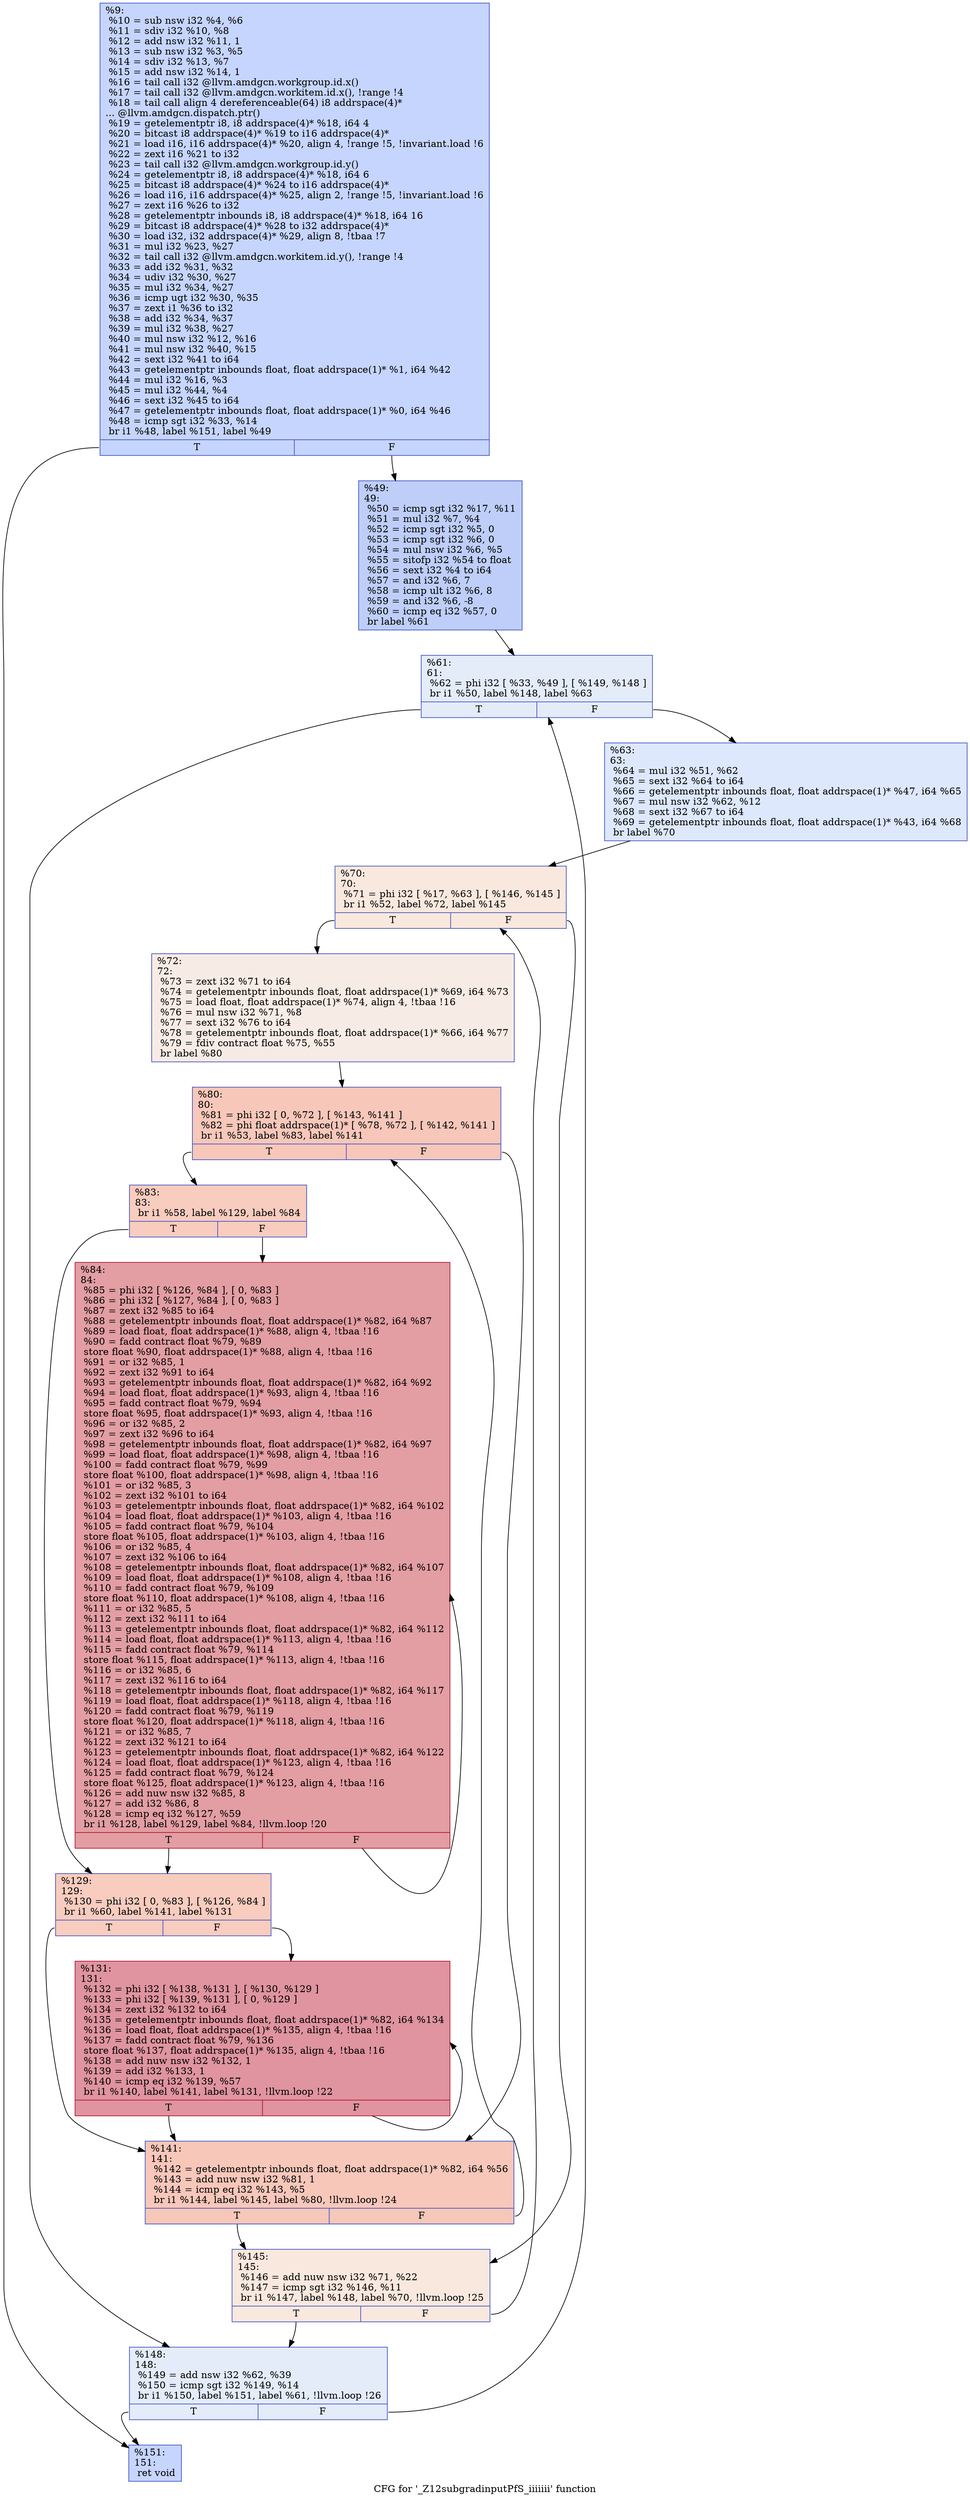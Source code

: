 digraph "CFG for '_Z12subgradinputPfS_iiiiiii' function" {
	label="CFG for '_Z12subgradinputPfS_iiiiiii' function";

	Node0x4aec2b0 [shape=record,color="#3d50c3ff", style=filled, fillcolor="#7ea1fa70",label="{%9:\l  %10 = sub nsw i32 %4, %6\l  %11 = sdiv i32 %10, %8\l  %12 = add nsw i32 %11, 1\l  %13 = sub nsw i32 %3, %5\l  %14 = sdiv i32 %13, %7\l  %15 = add nsw i32 %14, 1\l  %16 = tail call i32 @llvm.amdgcn.workgroup.id.x()\l  %17 = tail call i32 @llvm.amdgcn.workitem.id.x(), !range !4\l  %18 = tail call align 4 dereferenceable(64) i8 addrspace(4)*\l... @llvm.amdgcn.dispatch.ptr()\l  %19 = getelementptr i8, i8 addrspace(4)* %18, i64 4\l  %20 = bitcast i8 addrspace(4)* %19 to i16 addrspace(4)*\l  %21 = load i16, i16 addrspace(4)* %20, align 4, !range !5, !invariant.load !6\l  %22 = zext i16 %21 to i32\l  %23 = tail call i32 @llvm.amdgcn.workgroup.id.y()\l  %24 = getelementptr i8, i8 addrspace(4)* %18, i64 6\l  %25 = bitcast i8 addrspace(4)* %24 to i16 addrspace(4)*\l  %26 = load i16, i16 addrspace(4)* %25, align 2, !range !5, !invariant.load !6\l  %27 = zext i16 %26 to i32\l  %28 = getelementptr inbounds i8, i8 addrspace(4)* %18, i64 16\l  %29 = bitcast i8 addrspace(4)* %28 to i32 addrspace(4)*\l  %30 = load i32, i32 addrspace(4)* %29, align 8, !tbaa !7\l  %31 = mul i32 %23, %27\l  %32 = tail call i32 @llvm.amdgcn.workitem.id.y(), !range !4\l  %33 = add i32 %31, %32\l  %34 = udiv i32 %30, %27\l  %35 = mul i32 %34, %27\l  %36 = icmp ugt i32 %30, %35\l  %37 = zext i1 %36 to i32\l  %38 = add i32 %34, %37\l  %39 = mul i32 %38, %27\l  %40 = mul nsw i32 %12, %16\l  %41 = mul nsw i32 %40, %15\l  %42 = sext i32 %41 to i64\l  %43 = getelementptr inbounds float, float addrspace(1)* %1, i64 %42\l  %44 = mul i32 %16, %3\l  %45 = mul i32 %44, %4\l  %46 = sext i32 %45 to i64\l  %47 = getelementptr inbounds float, float addrspace(1)* %0, i64 %46\l  %48 = icmp sgt i32 %33, %14\l  br i1 %48, label %151, label %49\l|{<s0>T|<s1>F}}"];
	Node0x4aec2b0:s0 -> Node0x4af14e0;
	Node0x4aec2b0:s1 -> Node0x4af1570;
	Node0x4af1570 [shape=record,color="#3d50c3ff", style=filled, fillcolor="#6c8ff170",label="{%49:\l49:                                               \l  %50 = icmp sgt i32 %17, %11\l  %51 = mul i32 %7, %4\l  %52 = icmp sgt i32 %5, 0\l  %53 = icmp sgt i32 %6, 0\l  %54 = mul nsw i32 %6, %5\l  %55 = sitofp i32 %54 to float\l  %56 = sext i32 %4 to i64\l  %57 = and i32 %6, 7\l  %58 = icmp ult i32 %6, 8\l  %59 = and i32 %6, -8\l  %60 = icmp eq i32 %57, 0\l  br label %61\l}"];
	Node0x4af1570 -> Node0x4af1d60;
	Node0x4af1d60 [shape=record,color="#3d50c3ff", style=filled, fillcolor="#c1d4f470",label="{%61:\l61:                                               \l  %62 = phi i32 [ %33, %49 ], [ %149, %148 ]\l  br i1 %50, label %148, label %63\l|{<s0>T|<s1>F}}"];
	Node0x4af1d60:s0 -> Node0x4af1e50;
	Node0x4af1d60:s1 -> Node0x4af1f90;
	Node0x4af1f90 [shape=record,color="#3d50c3ff", style=filled, fillcolor="#b2ccfb70",label="{%63:\l63:                                               \l  %64 = mul i32 %51, %62\l  %65 = sext i32 %64 to i64\l  %66 = getelementptr inbounds float, float addrspace(1)* %47, i64 %65\l  %67 = mul nsw i32 %62, %12\l  %68 = sext i32 %67 to i64\l  %69 = getelementptr inbounds float, float addrspace(1)* %43, i64 %68\l  br label %70\l}"];
	Node0x4af1f90 -> Node0x4af2610;
	Node0x4af2610 [shape=record,color="#3d50c3ff", style=filled, fillcolor="#f2cab570",label="{%70:\l70:                                               \l  %71 = phi i32 [ %17, %63 ], [ %146, %145 ]\l  br i1 %52, label %72, label %145\l|{<s0>T|<s1>F}}"];
	Node0x4af2610:s0 -> Node0x4af2840;
	Node0x4af2610:s1 -> Node0x4af2700;
	Node0x4af2840 [shape=record,color="#3d50c3ff", style=filled, fillcolor="#ecd3c570",label="{%72:\l72:                                               \l  %73 = zext i32 %71 to i64\l  %74 = getelementptr inbounds float, float addrspace(1)* %69, i64 %73\l  %75 = load float, float addrspace(1)* %74, align 4, !tbaa !16\l  %76 = mul nsw i32 %71, %8\l  %77 = sext i32 %76 to i64\l  %78 = getelementptr inbounds float, float addrspace(1)* %66, i64 %77\l  %79 = fdiv contract float %75, %55\l  br label %80\l}"];
	Node0x4af2840 -> Node0x4af2e60;
	Node0x4af2e60 [shape=record,color="#3d50c3ff", style=filled, fillcolor="#ec7f6370",label="{%80:\l80:                                               \l  %81 = phi i32 [ 0, %72 ], [ %143, %141 ]\l  %82 = phi float addrspace(1)* [ %78, %72 ], [ %142, %141 ]\l  br i1 %53, label %83, label %141\l|{<s0>T|<s1>F}}"];
	Node0x4af2e60:s0 -> Node0x4af31c0;
	Node0x4af2e60:s1 -> Node0x4af2f60;
	Node0x4af31c0 [shape=record,color="#3d50c3ff", style=filled, fillcolor="#f08b6e70",label="{%83:\l83:                                               \l  br i1 %58, label %129, label %84\l|{<s0>T|<s1>F}}"];
	Node0x4af31c0:s0 -> Node0x4af3300;
	Node0x4af31c0:s1 -> Node0x4af3350;
	Node0x4af3350 [shape=record,color="#b70d28ff", style=filled, fillcolor="#be242e70",label="{%84:\l84:                                               \l  %85 = phi i32 [ %126, %84 ], [ 0, %83 ]\l  %86 = phi i32 [ %127, %84 ], [ 0, %83 ]\l  %87 = zext i32 %85 to i64\l  %88 = getelementptr inbounds float, float addrspace(1)* %82, i64 %87\l  %89 = load float, float addrspace(1)* %88, align 4, !tbaa !16\l  %90 = fadd contract float %79, %89\l  store float %90, float addrspace(1)* %88, align 4, !tbaa !16\l  %91 = or i32 %85, 1\l  %92 = zext i32 %91 to i64\l  %93 = getelementptr inbounds float, float addrspace(1)* %82, i64 %92\l  %94 = load float, float addrspace(1)* %93, align 4, !tbaa !16\l  %95 = fadd contract float %79, %94\l  store float %95, float addrspace(1)* %93, align 4, !tbaa !16\l  %96 = or i32 %85, 2\l  %97 = zext i32 %96 to i64\l  %98 = getelementptr inbounds float, float addrspace(1)* %82, i64 %97\l  %99 = load float, float addrspace(1)* %98, align 4, !tbaa !16\l  %100 = fadd contract float %79, %99\l  store float %100, float addrspace(1)* %98, align 4, !tbaa !16\l  %101 = or i32 %85, 3\l  %102 = zext i32 %101 to i64\l  %103 = getelementptr inbounds float, float addrspace(1)* %82, i64 %102\l  %104 = load float, float addrspace(1)* %103, align 4, !tbaa !16\l  %105 = fadd contract float %79, %104\l  store float %105, float addrspace(1)* %103, align 4, !tbaa !16\l  %106 = or i32 %85, 4\l  %107 = zext i32 %106 to i64\l  %108 = getelementptr inbounds float, float addrspace(1)* %82, i64 %107\l  %109 = load float, float addrspace(1)* %108, align 4, !tbaa !16\l  %110 = fadd contract float %79, %109\l  store float %110, float addrspace(1)* %108, align 4, !tbaa !16\l  %111 = or i32 %85, 5\l  %112 = zext i32 %111 to i64\l  %113 = getelementptr inbounds float, float addrspace(1)* %82, i64 %112\l  %114 = load float, float addrspace(1)* %113, align 4, !tbaa !16\l  %115 = fadd contract float %79, %114\l  store float %115, float addrspace(1)* %113, align 4, !tbaa !16\l  %116 = or i32 %85, 6\l  %117 = zext i32 %116 to i64\l  %118 = getelementptr inbounds float, float addrspace(1)* %82, i64 %117\l  %119 = load float, float addrspace(1)* %118, align 4, !tbaa !16\l  %120 = fadd contract float %79, %119\l  store float %120, float addrspace(1)* %118, align 4, !tbaa !16\l  %121 = or i32 %85, 7\l  %122 = zext i32 %121 to i64\l  %123 = getelementptr inbounds float, float addrspace(1)* %82, i64 %122\l  %124 = load float, float addrspace(1)* %123, align 4, !tbaa !16\l  %125 = fadd contract float %79, %124\l  store float %125, float addrspace(1)* %123, align 4, !tbaa !16\l  %126 = add nuw nsw i32 %85, 8\l  %127 = add i32 %86, 8\l  %128 = icmp eq i32 %127, %59\l  br i1 %128, label %129, label %84, !llvm.loop !20\l|{<s0>T|<s1>F}}"];
	Node0x4af3350:s0 -> Node0x4af3300;
	Node0x4af3350:s1 -> Node0x4af3350;
	Node0x4af3300 [shape=record,color="#3d50c3ff", style=filled, fillcolor="#f08b6e70",label="{%129:\l129:                                              \l  %130 = phi i32 [ 0, %83 ], [ %126, %84 ]\l  br i1 %60, label %141, label %131\l|{<s0>T|<s1>F}}"];
	Node0x4af3300:s0 -> Node0x4af2f60;
	Node0x4af3300:s1 -> Node0x4af23c0;
	Node0x4af23c0 [shape=record,color="#b70d28ff", style=filled, fillcolor="#b70d2870",label="{%131:\l131:                                              \l  %132 = phi i32 [ %138, %131 ], [ %130, %129 ]\l  %133 = phi i32 [ %139, %131 ], [ 0, %129 ]\l  %134 = zext i32 %132 to i64\l  %135 = getelementptr inbounds float, float addrspace(1)* %82, i64 %134\l  %136 = load float, float addrspace(1)* %135, align 4, !tbaa !16\l  %137 = fadd contract float %79, %136\l  store float %137, float addrspace(1)* %135, align 4, !tbaa !16\l  %138 = add nuw nsw i32 %132, 1\l  %139 = add i32 %133, 1\l  %140 = icmp eq i32 %139, %57\l  br i1 %140, label %141, label %131, !llvm.loop !22\l|{<s0>T|<s1>F}}"];
	Node0x4af23c0:s0 -> Node0x4af2f60;
	Node0x4af23c0:s1 -> Node0x4af23c0;
	Node0x4af2f60 [shape=record,color="#3d50c3ff", style=filled, fillcolor="#ec7f6370",label="{%141:\l141:                                              \l  %142 = getelementptr inbounds float, float addrspace(1)* %82, i64 %56\l  %143 = add nuw nsw i32 %81, 1\l  %144 = icmp eq i32 %143, %5\l  br i1 %144, label %145, label %80, !llvm.loop !24\l|{<s0>T|<s1>F}}"];
	Node0x4af2f60:s0 -> Node0x4af2700;
	Node0x4af2f60:s1 -> Node0x4af2e60;
	Node0x4af2700 [shape=record,color="#3d50c3ff", style=filled, fillcolor="#f2cab570",label="{%145:\l145:                                              \l  %146 = add nuw nsw i32 %71, %22\l  %147 = icmp sgt i32 %146, %11\l  br i1 %147, label %148, label %70, !llvm.loop !25\l|{<s0>T|<s1>F}}"];
	Node0x4af2700:s0 -> Node0x4af1e50;
	Node0x4af2700:s1 -> Node0x4af2610;
	Node0x4af1e50 [shape=record,color="#3d50c3ff", style=filled, fillcolor="#c1d4f470",label="{%148:\l148:                                              \l  %149 = add nsw i32 %62, %39\l  %150 = icmp sgt i32 %149, %14\l  br i1 %150, label %151, label %61, !llvm.loop !26\l|{<s0>T|<s1>F}}"];
	Node0x4af1e50:s0 -> Node0x4af14e0;
	Node0x4af1e50:s1 -> Node0x4af1d60;
	Node0x4af14e0 [shape=record,color="#3d50c3ff", style=filled, fillcolor="#7ea1fa70",label="{%151:\l151:                                              \l  ret void\l}"];
}
